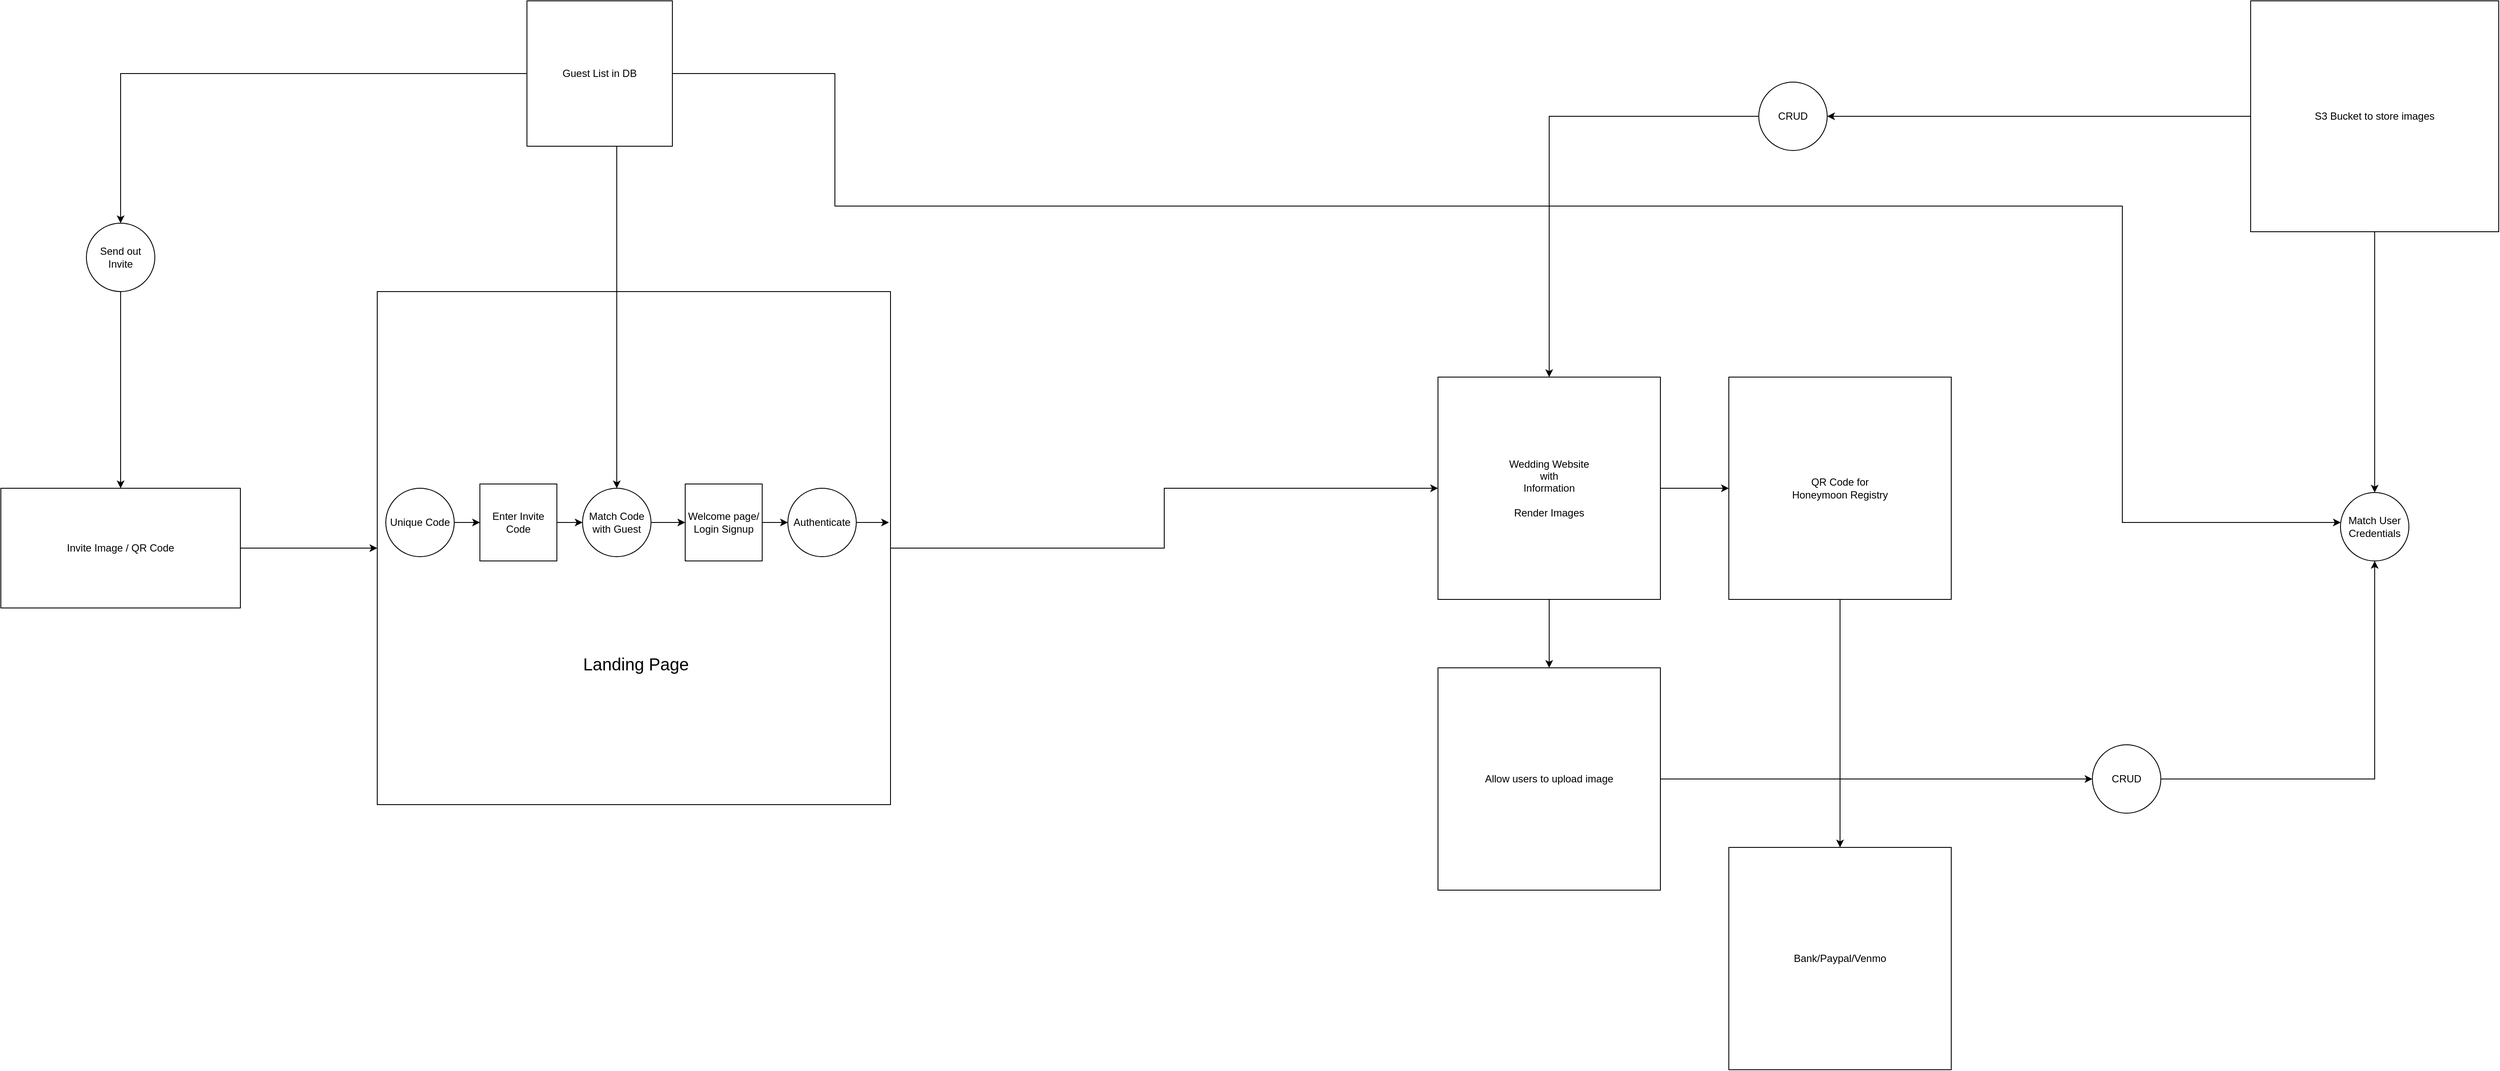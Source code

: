 <mxfile version="22.1.17" type="github">
  <diagram name="Page-1" id="B-IUG-HJ5yhlzBLEB0xl">
    <mxGraphModel dx="2243" dy="767" grid="1" gridSize="10" guides="1" tooltips="1" connect="1" arrows="1" fold="1" page="1" pageScale="1" pageWidth="850" pageHeight="1100" math="0" shadow="0">
      <root>
        <mxCell id="0" />
        <mxCell id="1" parent="0" />
        <mxCell id="IhxUGjzLeW8zC_Uyuy-G-14" style="edgeStyle=orthogonalEdgeStyle;rounded=0;orthogonalLoop=1;jettySize=auto;html=1;exitX=1;exitY=0.5;exitDx=0;exitDy=0;entryX=0;entryY=0.5;entryDx=0;entryDy=0;" edge="1" parent="1" source="3baLyf1vGUaQpCWa6eFp-1" target="3baLyf1vGUaQpCWa6eFp-5">
          <mxGeometry relative="1" as="geometry" />
        </mxCell>
        <mxCell id="3baLyf1vGUaQpCWa6eFp-1" value="" style="whiteSpace=wrap;html=1;aspect=fixed;" parent="1" vertex="1">
          <mxGeometry x="40" y="370" width="600" height="600" as="geometry" />
        </mxCell>
        <mxCell id="3baLyf1vGUaQpCWa6eFp-23" value="" style="edgeStyle=orthogonalEdgeStyle;rounded=0;orthogonalLoop=1;jettySize=auto;html=1;" parent="1" source="3baLyf1vGUaQpCWa6eFp-5" target="3baLyf1vGUaQpCWa6eFp-22" edge="1">
          <mxGeometry relative="1" as="geometry" />
        </mxCell>
        <mxCell id="3baLyf1vGUaQpCWa6eFp-39" value="" style="edgeStyle=orthogonalEdgeStyle;rounded=0;orthogonalLoop=1;jettySize=auto;html=1;" parent="1" source="3baLyf1vGUaQpCWa6eFp-5" target="3baLyf1vGUaQpCWa6eFp-38" edge="1">
          <mxGeometry relative="1" as="geometry" />
        </mxCell>
        <mxCell id="3baLyf1vGUaQpCWa6eFp-5" value="Wedding Website&lt;br&gt;with&lt;br&gt;Information&lt;br&gt;&lt;br&gt;Render Images" style="whiteSpace=wrap;html=1;aspect=fixed;" parent="1" vertex="1">
          <mxGeometry x="1280" y="470" width="260" height="260" as="geometry" />
        </mxCell>
        <mxCell id="3baLyf1vGUaQpCWa6eFp-8" style="edgeStyle=orthogonalEdgeStyle;rounded=0;orthogonalLoop=1;jettySize=auto;html=1;" parent="1" source="3baLyf1vGUaQpCWa6eFp-7" target="3baLyf1vGUaQpCWa6eFp-11" edge="1">
          <mxGeometry relative="1" as="geometry">
            <mxPoint x="-130" y="310" as="targetPoint" />
          </mxGeometry>
        </mxCell>
        <mxCell id="3baLyf1vGUaQpCWa6eFp-20" value="" style="edgeStyle=orthogonalEdgeStyle;rounded=0;orthogonalLoop=1;jettySize=auto;html=1;entryX=0.5;entryY=0;entryDx=0;entryDy=0;" parent="1" source="3baLyf1vGUaQpCWa6eFp-7" target="3baLyf1vGUaQpCWa6eFp-19" edge="1">
          <mxGeometry relative="1" as="geometry">
            <Array as="points">
              <mxPoint x="320" y="400" />
              <mxPoint x="320" y="400" />
            </Array>
          </mxGeometry>
        </mxCell>
        <mxCell id="3baLyf1vGUaQpCWa6eFp-28" style="edgeStyle=orthogonalEdgeStyle;rounded=0;orthogonalLoop=1;jettySize=auto;html=1;" parent="1" source="3baLyf1vGUaQpCWa6eFp-7" target="3baLyf1vGUaQpCWa6eFp-29" edge="1">
          <mxGeometry relative="1" as="geometry">
            <mxPoint x="1811.765" y="590" as="targetPoint" />
            <Array as="points">
              <mxPoint x="575" y="270" />
              <mxPoint x="2080" y="270" />
              <mxPoint x="2080" y="640" />
            </Array>
          </mxGeometry>
        </mxCell>
        <mxCell id="3baLyf1vGUaQpCWa6eFp-7" value="Guest List in DB" style="whiteSpace=wrap;html=1;aspect=fixed;" parent="1" vertex="1">
          <mxGeometry x="215" y="30" width="170" height="170" as="geometry" />
        </mxCell>
        <mxCell id="3baLyf1vGUaQpCWa6eFp-13" value="" style="edgeStyle=orthogonalEdgeStyle;rounded=0;orthogonalLoop=1;jettySize=auto;html=1;" parent="1" source="3baLyf1vGUaQpCWa6eFp-11" target="3baLyf1vGUaQpCWa6eFp-12" edge="1">
          <mxGeometry relative="1" as="geometry" />
        </mxCell>
        <mxCell id="3baLyf1vGUaQpCWa6eFp-11" value="Send out Invite" style="ellipse;whiteSpace=wrap;html=1;aspect=fixed;" parent="1" vertex="1">
          <mxGeometry x="-300" y="290" width="80" height="80" as="geometry" />
        </mxCell>
        <mxCell id="3baLyf1vGUaQpCWa6eFp-17" value="" style="edgeStyle=orthogonalEdgeStyle;rounded=0;orthogonalLoop=1;jettySize=auto;html=1;entryX=0;entryY=0.5;entryDx=0;entryDy=0;" parent="1" source="3baLyf1vGUaQpCWa6eFp-12" target="3baLyf1vGUaQpCWa6eFp-1" edge="1">
          <mxGeometry relative="1" as="geometry">
            <mxPoint x="180" y="530" as="targetPoint" />
          </mxGeometry>
        </mxCell>
        <mxCell id="3baLyf1vGUaQpCWa6eFp-12" value="Invite Image / QR Code" style="whiteSpace=wrap;html=1;" parent="1" vertex="1">
          <mxGeometry x="-400" y="600" width="280" height="140" as="geometry" />
        </mxCell>
        <mxCell id="IhxUGjzLeW8zC_Uyuy-G-9" style="edgeStyle=orthogonalEdgeStyle;rounded=0;orthogonalLoop=1;jettySize=auto;html=1;exitX=1;exitY=0.5;exitDx=0;exitDy=0;" edge="1" parent="1" source="3baLyf1vGUaQpCWa6eFp-19" target="IhxUGjzLeW8zC_Uyuy-G-4">
          <mxGeometry relative="1" as="geometry" />
        </mxCell>
        <mxCell id="3baLyf1vGUaQpCWa6eFp-19" value="Match Code with Guest" style="ellipse;whiteSpace=wrap;html=1;" parent="1" vertex="1">
          <mxGeometry x="280" y="600" width="80" height="80" as="geometry" />
        </mxCell>
        <mxCell id="3baLyf1vGUaQpCWa6eFp-25" value="" style="edgeStyle=orthogonalEdgeStyle;rounded=0;orthogonalLoop=1;jettySize=auto;html=1;" parent="1" source="3baLyf1vGUaQpCWa6eFp-22" target="3baLyf1vGUaQpCWa6eFp-24" edge="1">
          <mxGeometry relative="1" as="geometry" />
        </mxCell>
        <mxCell id="3baLyf1vGUaQpCWa6eFp-22" value="Allow users to upload image" style="whiteSpace=wrap;html=1;aspect=fixed;" parent="1" vertex="1">
          <mxGeometry x="1280" y="810" width="260" height="260" as="geometry" />
        </mxCell>
        <mxCell id="3baLyf1vGUaQpCWa6eFp-31" style="edgeStyle=orthogonalEdgeStyle;rounded=0;orthogonalLoop=1;jettySize=auto;html=1;entryX=0.5;entryY=1;entryDx=0;entryDy=0;" parent="1" source="3baLyf1vGUaQpCWa6eFp-24" target="3baLyf1vGUaQpCWa6eFp-29" edge="1">
          <mxGeometry relative="1" as="geometry" />
        </mxCell>
        <mxCell id="3baLyf1vGUaQpCWa6eFp-24" value="CRUD" style="ellipse;whiteSpace=wrap;html=1;" parent="1" vertex="1">
          <mxGeometry x="2045" y="900" width="80" height="80" as="geometry" />
        </mxCell>
        <mxCell id="3baLyf1vGUaQpCWa6eFp-30" style="edgeStyle=orthogonalEdgeStyle;rounded=0;orthogonalLoop=1;jettySize=auto;html=1;entryX=0.5;entryY=0;entryDx=0;entryDy=0;" parent="1" source="3baLyf1vGUaQpCWa6eFp-26" target="3baLyf1vGUaQpCWa6eFp-29" edge="1">
          <mxGeometry relative="1" as="geometry" />
        </mxCell>
        <mxCell id="3baLyf1vGUaQpCWa6eFp-34" value="" style="edgeStyle=orthogonalEdgeStyle;rounded=0;orthogonalLoop=1;jettySize=auto;html=1;entryX=1;entryY=0.5;entryDx=0;entryDy=0;" parent="1" source="3baLyf1vGUaQpCWa6eFp-26" target="3baLyf1vGUaQpCWa6eFp-33" edge="1">
          <mxGeometry relative="1" as="geometry">
            <mxPoint x="2045" y="170" as="targetPoint" />
          </mxGeometry>
        </mxCell>
        <mxCell id="3baLyf1vGUaQpCWa6eFp-26" value="S3 Bucket to store images" style="whiteSpace=wrap;html=1;" parent="1" vertex="1">
          <mxGeometry x="2230" y="30" width="290" height="270" as="geometry" />
        </mxCell>
        <mxCell id="3baLyf1vGUaQpCWa6eFp-29" value="Match User Credentials" style="ellipse;whiteSpace=wrap;html=1;aspect=fixed;" parent="1" vertex="1">
          <mxGeometry x="2335.005" y="605" width="80" height="80" as="geometry" />
        </mxCell>
        <mxCell id="3baLyf1vGUaQpCWa6eFp-35" style="edgeStyle=orthogonalEdgeStyle;rounded=0;orthogonalLoop=1;jettySize=auto;html=1;entryX=0.5;entryY=0;entryDx=0;entryDy=0;" parent="1" source="3baLyf1vGUaQpCWa6eFp-33" target="3baLyf1vGUaQpCWa6eFp-5" edge="1">
          <mxGeometry relative="1" as="geometry" />
        </mxCell>
        <mxCell id="3baLyf1vGUaQpCWa6eFp-33" value="CRUD" style="ellipse;whiteSpace=wrap;html=1;" parent="1" vertex="1">
          <mxGeometry x="1655" y="125" width="80" height="80" as="geometry" />
        </mxCell>
        <mxCell id="3baLyf1vGUaQpCWa6eFp-45" value="" style="edgeStyle=orthogonalEdgeStyle;rounded=0;orthogonalLoop=1;jettySize=auto;html=1;" parent="1" source="3baLyf1vGUaQpCWa6eFp-38" target="3baLyf1vGUaQpCWa6eFp-44" edge="1">
          <mxGeometry relative="1" as="geometry" />
        </mxCell>
        <mxCell id="3baLyf1vGUaQpCWa6eFp-38" value="QR Code for &lt;br&gt;Honeymoon Registry" style="whiteSpace=wrap;html=1;aspect=fixed;" parent="1" vertex="1">
          <mxGeometry x="1620" y="470" width="260" height="260" as="geometry" />
        </mxCell>
        <mxCell id="3baLyf1vGUaQpCWa6eFp-44" value="Bank/Paypal/Venmo" style="whiteSpace=wrap;html=1;aspect=fixed;" parent="1" vertex="1">
          <mxGeometry x="1620" y="1020" width="260" height="260" as="geometry" />
        </mxCell>
        <mxCell id="IhxUGjzLeW8zC_Uyuy-G-7" style="edgeStyle=orthogonalEdgeStyle;rounded=0;orthogonalLoop=1;jettySize=auto;html=1;exitX=1;exitY=0.5;exitDx=0;exitDy=0;" edge="1" parent="1" source="_3wd_FvG2YhCgff87ZqN-3" target="IhxUGjzLeW8zC_Uyuy-G-2">
          <mxGeometry relative="1" as="geometry" />
        </mxCell>
        <mxCell id="_3wd_FvG2YhCgff87ZqN-3" value="Unique Code" style="ellipse;whiteSpace=wrap;html=1;aspect=fixed;" parent="1" vertex="1">
          <mxGeometry x="50" y="600" width="80" height="80" as="geometry" />
        </mxCell>
        <mxCell id="_3wd_FvG2YhCgff87ZqN-6" value="Authenticate" style="ellipse;whiteSpace=wrap;html=1;" parent="1" vertex="1">
          <mxGeometry x="520" y="600" width="80" height="80" as="geometry" />
        </mxCell>
        <mxCell id="IhxUGjzLeW8zC_Uyuy-G-8" style="edgeStyle=orthogonalEdgeStyle;rounded=0;orthogonalLoop=1;jettySize=auto;html=1;exitX=1;exitY=0.5;exitDx=0;exitDy=0;entryX=0;entryY=0.5;entryDx=0;entryDy=0;" edge="1" parent="1" source="IhxUGjzLeW8zC_Uyuy-G-2" target="3baLyf1vGUaQpCWa6eFp-19">
          <mxGeometry relative="1" as="geometry" />
        </mxCell>
        <mxCell id="IhxUGjzLeW8zC_Uyuy-G-2" value="Enter Invite Code" style="whiteSpace=wrap;html=1;aspect=fixed;" vertex="1" parent="1">
          <mxGeometry x="160" y="595" width="90" height="90" as="geometry" />
        </mxCell>
        <mxCell id="IhxUGjzLeW8zC_Uyuy-G-6" style="edgeStyle=orthogonalEdgeStyle;rounded=0;orthogonalLoop=1;jettySize=auto;html=1;exitX=1;exitY=0.5;exitDx=0;exitDy=0;entryX=0;entryY=0.5;entryDx=0;entryDy=0;" edge="1" parent="1" source="IhxUGjzLeW8zC_Uyuy-G-4" target="_3wd_FvG2YhCgff87ZqN-6">
          <mxGeometry relative="1" as="geometry" />
        </mxCell>
        <mxCell id="IhxUGjzLeW8zC_Uyuy-G-4" value="Welcome page/ Login Signup" style="whiteSpace=wrap;html=1;aspect=fixed;" vertex="1" parent="1">
          <mxGeometry x="400" y="595" width="90" height="90" as="geometry" />
        </mxCell>
        <mxCell id="IhxUGjzLeW8zC_Uyuy-G-13" style="edgeStyle=orthogonalEdgeStyle;rounded=0;orthogonalLoop=1;jettySize=auto;html=1;exitX=1;exitY=0.5;exitDx=0;exitDy=0;entryX=0.997;entryY=0.449;entryDx=0;entryDy=0;entryPerimeter=0;" edge="1" parent="1" source="_3wd_FvG2YhCgff87ZqN-6" target="3baLyf1vGUaQpCWa6eFp-1">
          <mxGeometry relative="1" as="geometry" />
        </mxCell>
        <mxCell id="IhxUGjzLeW8zC_Uyuy-G-15" value="&lt;font style=&quot;font-size: 20px;&quot;&gt;Landing Page&lt;/font&gt;" style="text;html=1;strokeColor=none;fillColor=none;align=center;verticalAlign=middle;whiteSpace=wrap;rounded=0;" vertex="1" parent="1">
          <mxGeometry x="240" y="780" width="205" height="50" as="geometry" />
        </mxCell>
      </root>
    </mxGraphModel>
  </diagram>
</mxfile>
